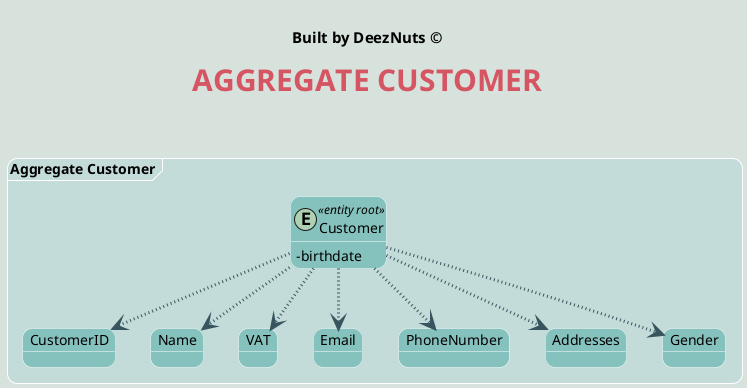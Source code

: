 @startuml

@startuml
hide methods
' ======= layout =========
skinparam backgroundColor #d7e2dd
skinparam titleBorderRoundCorner 15
skinparam titleFontSize 30
skinparam classAttributeIconSize 0
skinparam titleFontName Arial Black
skinparam titleFontColor #d55563

skinparam packageBackgroundColor #C3DBD9
skinparam packageBorderColor #
skinparam packageBorderThickness 40

skinparam roundcorner 20
skinparam stereotypeCBackgroundColor #B0C1DB
skinparam arrowThickness 3

skinparam class {
ArrowColor ffc5a1
BorderColor White
BackgroundColor #86c2bd
}

skinparam object {
ArrowColor ffc5a1
BorderColor White
BackgroundColor #86c2bd
}

' ======= title =========
center header


<font color=Black size=15><b>Built by DeezNuts ©</font>
endheader
title <b>AGGREGATE CUSTOMER\n

' ======= aggregates =========

package "Aggregate Customer" <<Frame>> {
    entity Customer<<entity root>>{
        - birthdate
    }
    object CustomerID
    object Name
    object VAT
    object Email
    object PhoneNumber
    object Addresses
    object Gender

    Customer -down[dotted,#38555F]-> CustomerID
    Customer -down[dotted,#38555F]-> Name
    Customer -down[dotted,#38555F]-> VAT
    Customer -down[dotted,#38555F]-> Email
    Customer -down[dotted,#38555F]-> PhoneNumber
    Customer -down[dotted,#38555F]-> Addresses
    Customer -down[dotted,#38555F]-> Gender
}


@enduml